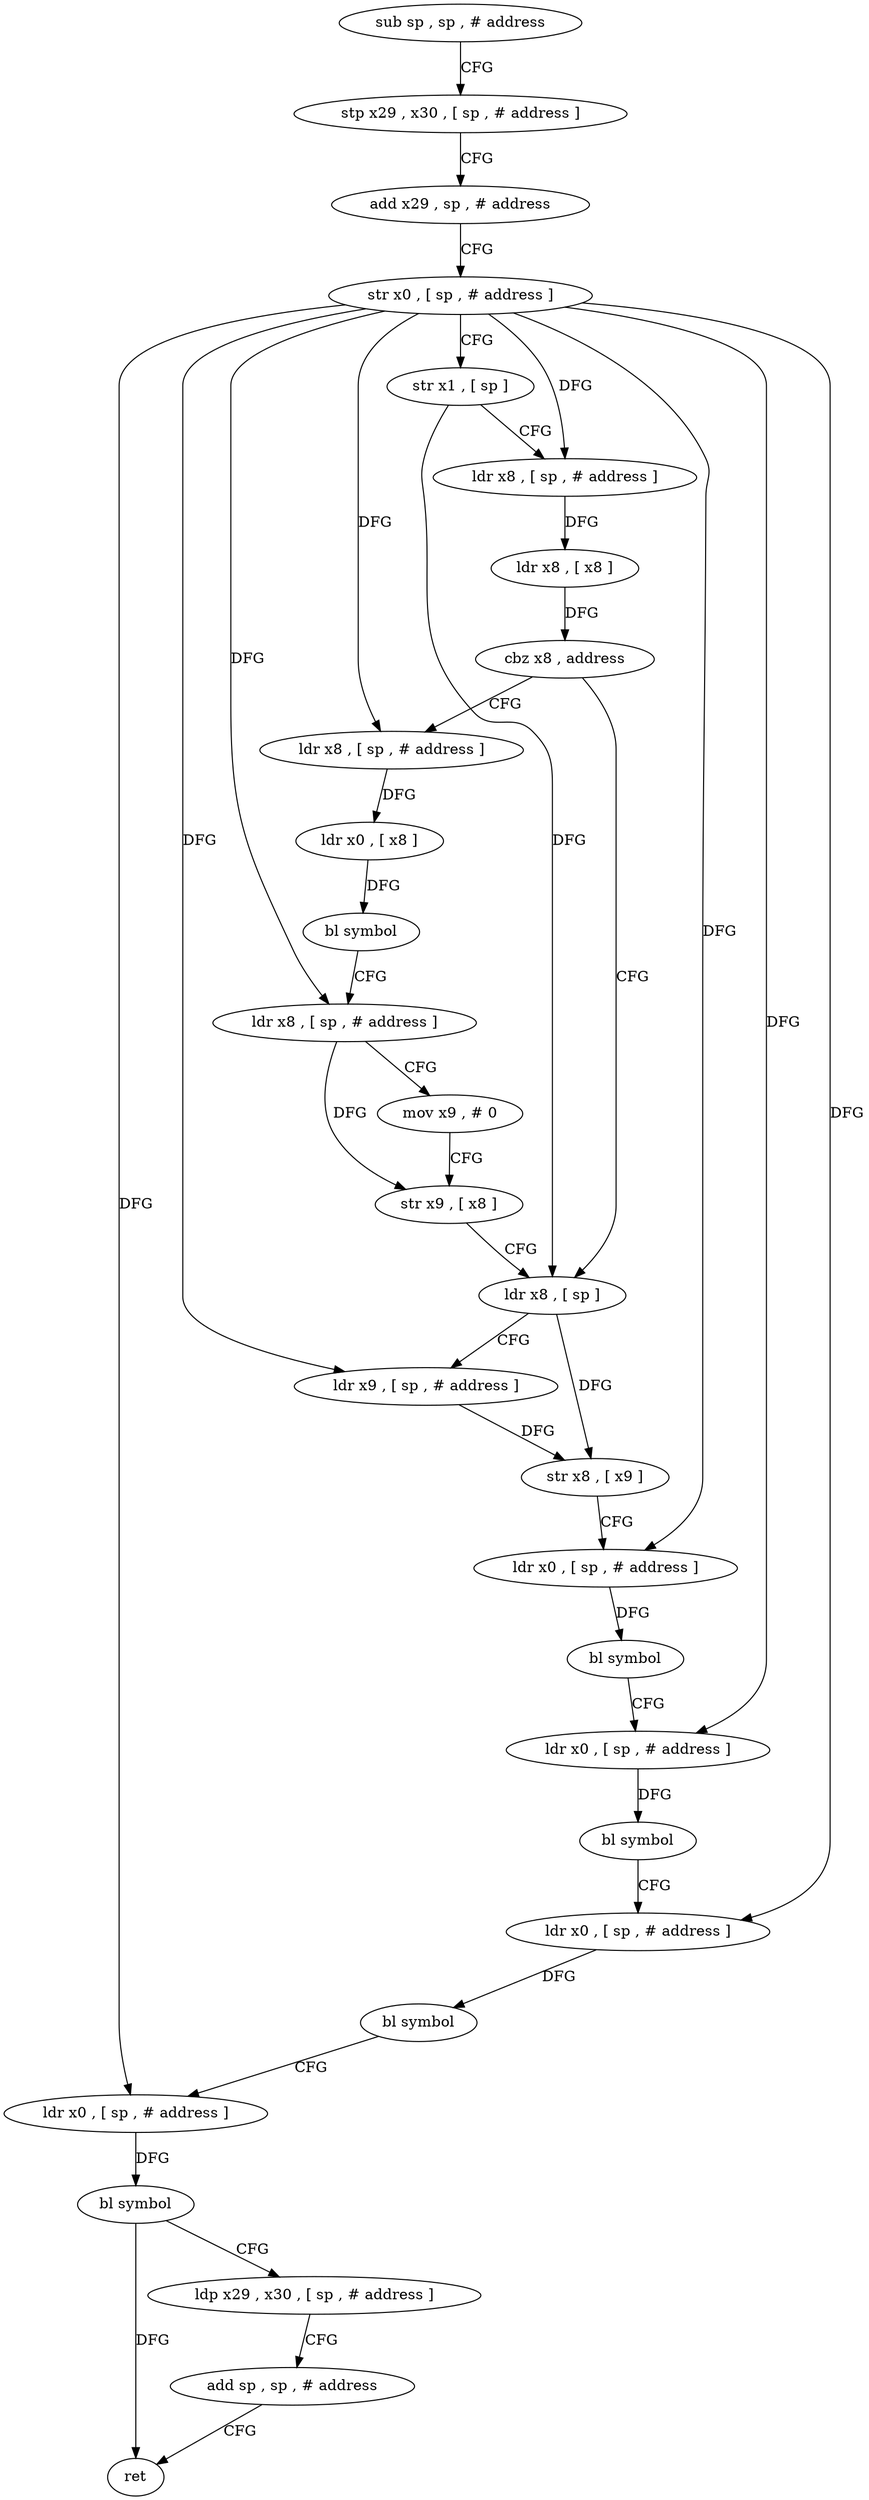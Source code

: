 digraph "func" {
"88572" [label = "sub sp , sp , # address" ]
"88576" [label = "stp x29 , x30 , [ sp , # address ]" ]
"88580" [label = "add x29 , sp , # address" ]
"88584" [label = "str x0 , [ sp , # address ]" ]
"88588" [label = "str x1 , [ sp ]" ]
"88592" [label = "ldr x8 , [ sp , # address ]" ]
"88596" [label = "ldr x8 , [ x8 ]" ]
"88600" [label = "cbz x8 , address" ]
"88628" [label = "ldr x8 , [ sp ]" ]
"88604" [label = "ldr x8 , [ sp , # address ]" ]
"88632" [label = "ldr x9 , [ sp , # address ]" ]
"88636" [label = "str x8 , [ x9 ]" ]
"88640" [label = "ldr x0 , [ sp , # address ]" ]
"88644" [label = "bl symbol" ]
"88648" [label = "ldr x0 , [ sp , # address ]" ]
"88652" [label = "bl symbol" ]
"88656" [label = "ldr x0 , [ sp , # address ]" ]
"88660" [label = "bl symbol" ]
"88664" [label = "ldr x0 , [ sp , # address ]" ]
"88668" [label = "bl symbol" ]
"88672" [label = "ldp x29 , x30 , [ sp , # address ]" ]
"88676" [label = "add sp , sp , # address" ]
"88680" [label = "ret" ]
"88608" [label = "ldr x0 , [ x8 ]" ]
"88612" [label = "bl symbol" ]
"88616" [label = "ldr x8 , [ sp , # address ]" ]
"88620" [label = "mov x9 , # 0" ]
"88624" [label = "str x9 , [ x8 ]" ]
"88572" -> "88576" [ label = "CFG" ]
"88576" -> "88580" [ label = "CFG" ]
"88580" -> "88584" [ label = "CFG" ]
"88584" -> "88588" [ label = "CFG" ]
"88584" -> "88592" [ label = "DFG" ]
"88584" -> "88632" [ label = "DFG" ]
"88584" -> "88640" [ label = "DFG" ]
"88584" -> "88648" [ label = "DFG" ]
"88584" -> "88656" [ label = "DFG" ]
"88584" -> "88664" [ label = "DFG" ]
"88584" -> "88604" [ label = "DFG" ]
"88584" -> "88616" [ label = "DFG" ]
"88588" -> "88592" [ label = "CFG" ]
"88588" -> "88628" [ label = "DFG" ]
"88592" -> "88596" [ label = "DFG" ]
"88596" -> "88600" [ label = "DFG" ]
"88600" -> "88628" [ label = "CFG" ]
"88600" -> "88604" [ label = "CFG" ]
"88628" -> "88632" [ label = "CFG" ]
"88628" -> "88636" [ label = "DFG" ]
"88604" -> "88608" [ label = "DFG" ]
"88632" -> "88636" [ label = "DFG" ]
"88636" -> "88640" [ label = "CFG" ]
"88640" -> "88644" [ label = "DFG" ]
"88644" -> "88648" [ label = "CFG" ]
"88648" -> "88652" [ label = "DFG" ]
"88652" -> "88656" [ label = "CFG" ]
"88656" -> "88660" [ label = "DFG" ]
"88660" -> "88664" [ label = "CFG" ]
"88664" -> "88668" [ label = "DFG" ]
"88668" -> "88672" [ label = "CFG" ]
"88668" -> "88680" [ label = "DFG" ]
"88672" -> "88676" [ label = "CFG" ]
"88676" -> "88680" [ label = "CFG" ]
"88608" -> "88612" [ label = "DFG" ]
"88612" -> "88616" [ label = "CFG" ]
"88616" -> "88620" [ label = "CFG" ]
"88616" -> "88624" [ label = "DFG" ]
"88620" -> "88624" [ label = "CFG" ]
"88624" -> "88628" [ label = "CFG" ]
}
